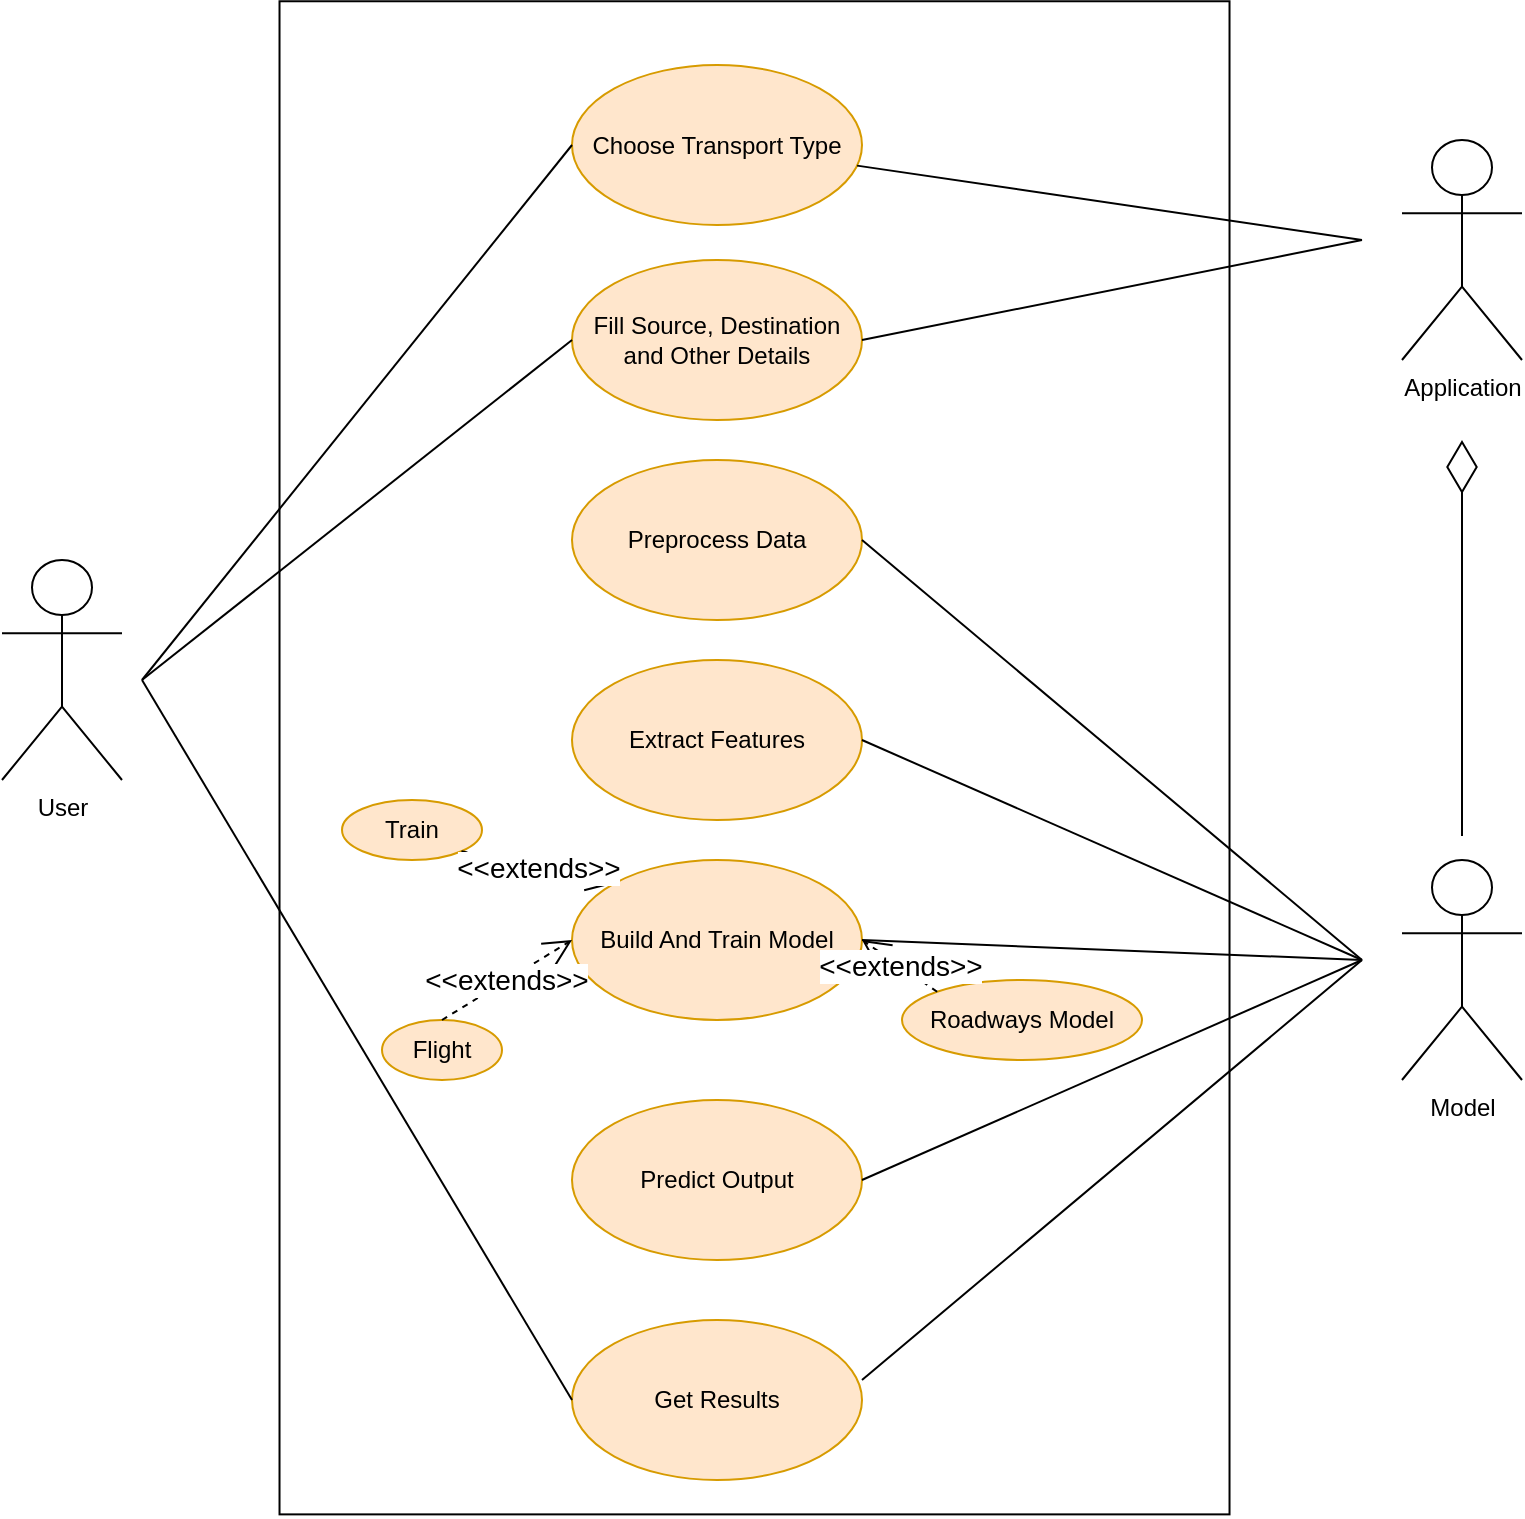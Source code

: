 <mxfile version="24.4.0" type="github">
  <diagram name="Page-1" id="tVkLqe10OwE8skGdzomj">
    <mxGraphModel dx="1173" dy="592" grid="1" gridSize="10" guides="1" tooltips="1" connect="1" arrows="1" fold="1" page="1" pageScale="1" pageWidth="850" pageHeight="1100" math="0" shadow="0">
      <root>
        <mxCell id="0" />
        <mxCell id="1" parent="0" />
        <mxCell id="KbmuRv82tgstXUuL2S2j-15" value="" style="rounded=0;whiteSpace=wrap;html=1;rotation=90;fillColor=none;" vertex="1" parent="1">
          <mxGeometry x="77.98" y="221.41" width="756.56" height="475" as="geometry" />
        </mxCell>
        <mxCell id="KbmuRv82tgstXUuL2S2j-1" value="Choose Transport Type" style="ellipse;whiteSpace=wrap;html=1;fillColor=#ffe6cc;strokeColor=#d79b00;" vertex="1" parent="1">
          <mxGeometry x="365" y="112.5" width="145" height="80" as="geometry" />
        </mxCell>
        <mxCell id="KbmuRv82tgstXUuL2S2j-2" value="Fill Source, Destination and Other Details" style="ellipse;whiteSpace=wrap;html=1;fillColor=#ffe6cc;strokeColor=#d79b00;" vertex="1" parent="1">
          <mxGeometry x="365" y="210" width="145" height="80" as="geometry" />
        </mxCell>
        <mxCell id="KbmuRv82tgstXUuL2S2j-3" value="Preprocess Data" style="ellipse;whiteSpace=wrap;html=1;fillColor=#ffe6cc;strokeColor=#d79b00;" vertex="1" parent="1">
          <mxGeometry x="365" y="310" width="145" height="80" as="geometry" />
        </mxCell>
        <mxCell id="KbmuRv82tgstXUuL2S2j-4" value="Extract Features" style="ellipse;whiteSpace=wrap;html=1;fillColor=#ffe6cc;strokeColor=#d79b00;" vertex="1" parent="1">
          <mxGeometry x="365" y="410" width="145" height="80" as="geometry" />
        </mxCell>
        <mxCell id="KbmuRv82tgstXUuL2S2j-5" value="Build And Train Model" style="ellipse;whiteSpace=wrap;html=1;fillColor=#ffe6cc;strokeColor=#d79b00;" vertex="1" parent="1">
          <mxGeometry x="365" y="510" width="145" height="80" as="geometry" />
        </mxCell>
        <mxCell id="KbmuRv82tgstXUuL2S2j-6" value="Predict Output" style="ellipse;whiteSpace=wrap;html=1;fillColor=#ffe6cc;strokeColor=#d79b00;" vertex="1" parent="1">
          <mxGeometry x="365" y="630" width="145" height="80" as="geometry" />
        </mxCell>
        <mxCell id="KbmuRv82tgstXUuL2S2j-7" value="Get Results" style="ellipse;whiteSpace=wrap;html=1;fillColor=#ffe6cc;strokeColor=#d79b00;" vertex="1" parent="1">
          <mxGeometry x="365" y="740" width="145" height="80" as="geometry" />
        </mxCell>
        <mxCell id="KbmuRv82tgstXUuL2S2j-8" value="Roadways Model" style="ellipse;whiteSpace=wrap;html=1;fillColor=#ffe6cc;strokeColor=#d79b00;" vertex="1" parent="1">
          <mxGeometry x="530" y="570" width="120" height="40" as="geometry" />
        </mxCell>
        <mxCell id="KbmuRv82tgstXUuL2S2j-13" value="Train" style="ellipse;whiteSpace=wrap;html=1;fillColor=#ffe6cc;strokeColor=#d79b00;" vertex="1" parent="1">
          <mxGeometry x="250" y="480" width="70" height="30" as="geometry" />
        </mxCell>
        <mxCell id="KbmuRv82tgstXUuL2S2j-14" value="Flight" style="ellipse;whiteSpace=wrap;html=1;fillColor=#ffe6cc;strokeColor=#d79b00;" vertex="1" parent="1">
          <mxGeometry x="270" y="590" width="60" height="30" as="geometry" />
        </mxCell>
        <mxCell id="KbmuRv82tgstXUuL2S2j-16" value="User" style="shape=umlActor;verticalLabelPosition=bottom;verticalAlign=top;html=1;outlineConnect=0;" vertex="1" parent="1">
          <mxGeometry x="80" y="360" width="60" height="110" as="geometry" />
        </mxCell>
        <mxCell id="KbmuRv82tgstXUuL2S2j-17" value="Application" style="shape=umlActor;verticalLabelPosition=bottom;verticalAlign=top;html=1;outlineConnect=0;" vertex="1" parent="1">
          <mxGeometry x="780" y="150" width="60" height="110" as="geometry" />
        </mxCell>
        <mxCell id="KbmuRv82tgstXUuL2S2j-18" value="Model" style="shape=umlActor;verticalLabelPosition=bottom;verticalAlign=top;html=1;outlineConnect=0;" vertex="1" parent="1">
          <mxGeometry x="780" y="510" width="60" height="110" as="geometry" />
        </mxCell>
        <mxCell id="KbmuRv82tgstXUuL2S2j-20" value="" style="endArrow=none;html=1;rounded=0;entryX=0;entryY=0.5;entryDx=0;entryDy=0;" edge="1" parent="1" target="KbmuRv82tgstXUuL2S2j-1">
          <mxGeometry width="50" height="50" relative="1" as="geometry">
            <mxPoint x="150" y="420" as="sourcePoint" />
            <mxPoint x="90" y="200" as="targetPoint" />
          </mxGeometry>
        </mxCell>
        <mxCell id="KbmuRv82tgstXUuL2S2j-21" value="" style="endArrow=none;html=1;rounded=0;entryX=0;entryY=0.5;entryDx=0;entryDy=0;" edge="1" parent="1" target="KbmuRv82tgstXUuL2S2j-2">
          <mxGeometry width="50" height="50" relative="1" as="geometry">
            <mxPoint x="150" y="420" as="sourcePoint" />
            <mxPoint x="260" y="360" as="targetPoint" />
          </mxGeometry>
        </mxCell>
        <mxCell id="KbmuRv82tgstXUuL2S2j-22" value="" style="endArrow=none;html=1;rounded=0;entryX=0;entryY=0.5;entryDx=0;entryDy=0;" edge="1" parent="1" target="KbmuRv82tgstXUuL2S2j-7">
          <mxGeometry width="50" height="50" relative="1" as="geometry">
            <mxPoint x="150" y="420" as="sourcePoint" />
            <mxPoint x="250" y="490" as="targetPoint" />
          </mxGeometry>
        </mxCell>
        <mxCell id="KbmuRv82tgstXUuL2S2j-23" value="" style="endArrow=none;html=1;rounded=0;" edge="1" parent="1" source="KbmuRv82tgstXUuL2S2j-1">
          <mxGeometry width="50" height="50" relative="1" as="geometry">
            <mxPoint x="740" y="150" as="sourcePoint" />
            <mxPoint x="760" y="200" as="targetPoint" />
          </mxGeometry>
        </mxCell>
        <mxCell id="KbmuRv82tgstXUuL2S2j-24" value="" style="endArrow=none;html=1;rounded=0;exitX=1;exitY=0.5;exitDx=0;exitDy=0;" edge="1" parent="1" source="KbmuRv82tgstXUuL2S2j-2">
          <mxGeometry width="50" height="50" relative="1" as="geometry">
            <mxPoint x="600" y="270" as="sourcePoint" />
            <mxPoint x="760" y="200" as="targetPoint" />
          </mxGeometry>
        </mxCell>
        <mxCell id="KbmuRv82tgstXUuL2S2j-25" value="" style="endArrow=none;html=1;rounded=0;exitX=1;exitY=0.5;exitDx=0;exitDy=0;" edge="1" parent="1" source="KbmuRv82tgstXUuL2S2j-3">
          <mxGeometry width="50" height="50" relative="1" as="geometry">
            <mxPoint x="590" y="450" as="sourcePoint" />
            <mxPoint x="760" y="560" as="targetPoint" />
          </mxGeometry>
        </mxCell>
        <mxCell id="KbmuRv82tgstXUuL2S2j-26" value="" style="endArrow=none;html=1;rounded=0;exitX=1;exitY=0.5;exitDx=0;exitDy=0;" edge="1" parent="1" source="KbmuRv82tgstXUuL2S2j-4">
          <mxGeometry width="50" height="50" relative="1" as="geometry">
            <mxPoint x="570" y="530" as="sourcePoint" />
            <mxPoint x="760" y="560" as="targetPoint" />
          </mxGeometry>
        </mxCell>
        <mxCell id="KbmuRv82tgstXUuL2S2j-27" value="" style="endArrow=none;html=1;rounded=0;exitX=1;exitY=0.5;exitDx=0;exitDy=0;" edge="1" parent="1" source="KbmuRv82tgstXUuL2S2j-5">
          <mxGeometry width="50" height="50" relative="1" as="geometry">
            <mxPoint x="660" y="650" as="sourcePoint" />
            <mxPoint x="760" y="560" as="targetPoint" />
          </mxGeometry>
        </mxCell>
        <mxCell id="KbmuRv82tgstXUuL2S2j-28" value="" style="endArrow=none;html=1;rounded=0;exitX=1;exitY=0.5;exitDx=0;exitDy=0;" edge="1" parent="1" source="KbmuRv82tgstXUuL2S2j-6">
          <mxGeometry width="50" height="50" relative="1" as="geometry">
            <mxPoint x="650" y="680" as="sourcePoint" />
            <mxPoint x="760" y="560" as="targetPoint" />
          </mxGeometry>
        </mxCell>
        <mxCell id="KbmuRv82tgstXUuL2S2j-29" value="" style="endArrow=none;html=1;rounded=0;exitX=1;exitY=0.375;exitDx=0;exitDy=0;exitPerimeter=0;" edge="1" parent="1" source="KbmuRv82tgstXUuL2S2j-7">
          <mxGeometry width="50" height="50" relative="1" as="geometry">
            <mxPoint x="520" y="680" as="sourcePoint" />
            <mxPoint x="760" y="560" as="targetPoint" />
          </mxGeometry>
        </mxCell>
        <mxCell id="KbmuRv82tgstXUuL2S2j-31" value="" style="endArrow=diamondThin;endFill=0;endSize=24;html=1;rounded=0;" edge="1" parent="1">
          <mxGeometry width="160" relative="1" as="geometry">
            <mxPoint x="810" y="498" as="sourcePoint" />
            <mxPoint x="810" y="300" as="targetPoint" />
          </mxGeometry>
        </mxCell>
        <mxCell id="KbmuRv82tgstXUuL2S2j-32" value="&lt;font style=&quot;font-size: 14px;&quot;&gt;&amp;lt;&amp;lt;extends&amp;gt;&amp;gt;&lt;/font&gt;" style="endArrow=open;endSize=12;dashed=1;html=1;rounded=0;exitX=1;exitY=1;exitDx=0;exitDy=0;entryX=0;entryY=0;entryDx=0;entryDy=0;" edge="1" parent="1" source="KbmuRv82tgstXUuL2S2j-13" target="KbmuRv82tgstXUuL2S2j-5">
          <mxGeometry width="160" relative="1" as="geometry">
            <mxPoint x="260" y="470" as="sourcePoint" />
            <mxPoint x="370" y="470" as="targetPoint" />
          </mxGeometry>
        </mxCell>
        <mxCell id="KbmuRv82tgstXUuL2S2j-33" value="&lt;font style=&quot;font-size: 14px;&quot;&gt;&amp;lt;&amp;lt;extends&amp;gt;&amp;gt;&lt;/font&gt;" style="endArrow=open;endSize=12;dashed=1;html=1;rounded=0;entryX=0;entryY=0.5;entryDx=0;entryDy=0;exitX=0.5;exitY=0;exitDx=0;exitDy=0;" edge="1" parent="1" source="KbmuRv82tgstXUuL2S2j-14" target="KbmuRv82tgstXUuL2S2j-5">
          <mxGeometry width="160" relative="1" as="geometry">
            <mxPoint x="320" y="506" as="sourcePoint" />
            <mxPoint x="396" y="542" as="targetPoint" />
          </mxGeometry>
        </mxCell>
        <mxCell id="KbmuRv82tgstXUuL2S2j-35" value="&lt;font style=&quot;font-size: 14px;&quot;&gt;&amp;lt;&amp;lt;extends&amp;gt;&amp;gt;&lt;/font&gt;" style="endArrow=open;endSize=12;dashed=1;html=1;rounded=0;exitX=0;exitY=0;exitDx=0;exitDy=0;entryX=1;entryY=0.5;entryDx=0;entryDy=0;" edge="1" parent="1" source="KbmuRv82tgstXUuL2S2j-8" target="KbmuRv82tgstXUuL2S2j-5">
          <mxGeometry width="160" relative="1" as="geometry">
            <mxPoint x="500" y="484" as="sourcePoint" />
            <mxPoint x="576" y="510" as="targetPoint" />
          </mxGeometry>
        </mxCell>
      </root>
    </mxGraphModel>
  </diagram>
</mxfile>
